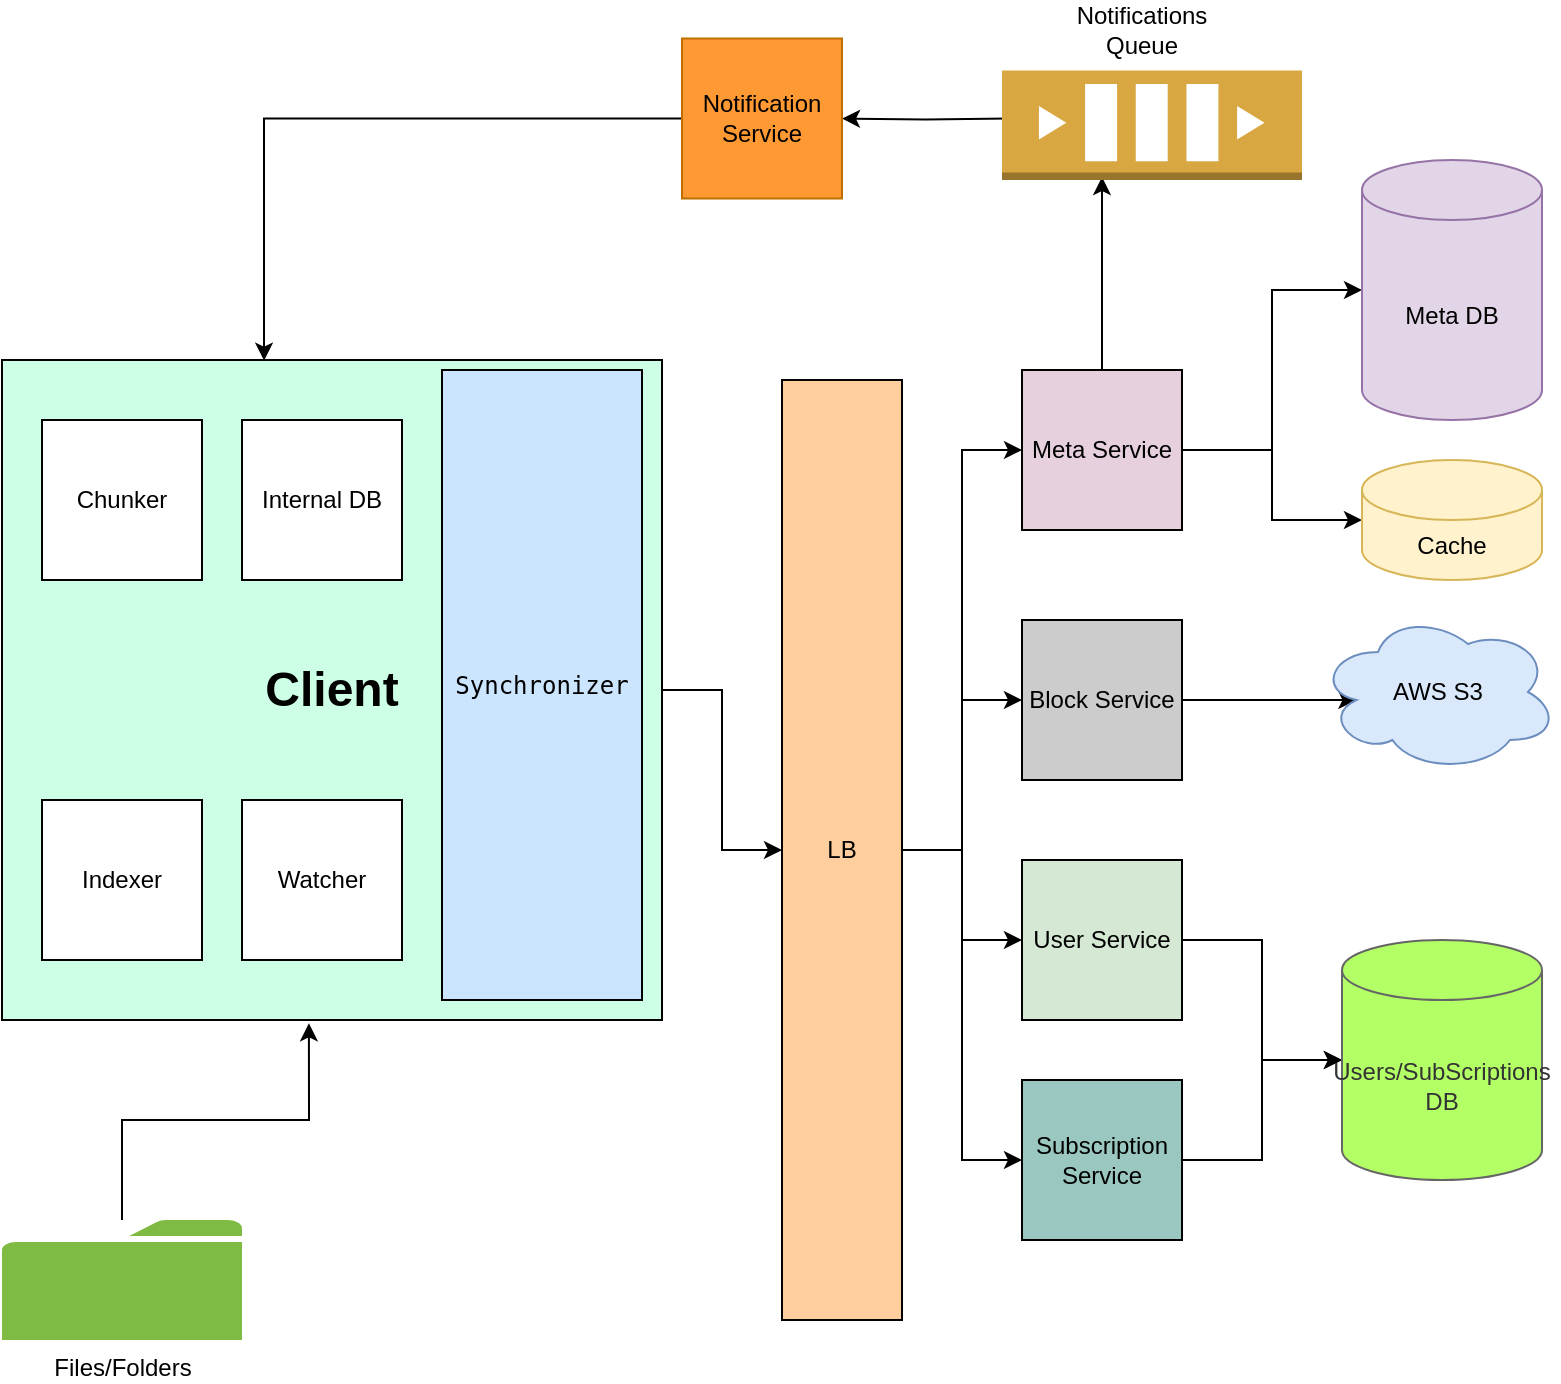 <mxfile version="20.2.7" type="github">
  <diagram id="wSEB3fK-XeF4CPHWAN03" name="Page-1">
    <mxGraphModel dx="1038" dy="1671" grid="1" gridSize="10" guides="1" tooltips="1" connect="1" arrows="1" fold="1" page="1" pageScale="1" pageWidth="850" pageHeight="1100" math="0" shadow="0">
      <root>
        <mxCell id="0" />
        <mxCell id="1" parent="0" />
        <mxCell id="wRP9L-mu9rGhEelxiZSA-36" style="edgeStyle=orthogonalEdgeStyle;rounded=0;orthogonalLoop=1;jettySize=auto;html=1;entryX=0.465;entryY=1.005;entryDx=0;entryDy=0;entryPerimeter=0;" parent="1" source="wRP9L-mu9rGhEelxiZSA-1" target="wRP9L-mu9rGhEelxiZSA-2" edge="1">
          <mxGeometry relative="1" as="geometry" />
        </mxCell>
        <mxCell id="wRP9L-mu9rGhEelxiZSA-1" value="Files/Folders" style="sketch=0;pointerEvents=1;shadow=0;dashed=0;html=1;strokeColor=none;labelPosition=center;verticalLabelPosition=bottom;verticalAlign=top;outlineConnect=0;align=center;shape=mxgraph.office.concepts.folder;fillColor=#7FBA42;" parent="1" vertex="1">
          <mxGeometry x="50" y="460" width="120" height="60" as="geometry" />
        </mxCell>
        <mxCell id="wRP9L-mu9rGhEelxiZSA-10" style="edgeStyle=orthogonalEdgeStyle;rounded=0;orthogonalLoop=1;jettySize=auto;html=1;exitX=1;exitY=0.5;exitDx=0;exitDy=0;entryX=0;entryY=0.5;entryDx=0;entryDy=0;" parent="1" source="wRP9L-mu9rGhEelxiZSA-2" target="wRP9L-mu9rGhEelxiZSA-11" edge="1">
          <mxGeometry relative="1" as="geometry">
            <mxPoint x="360" y="155" as="targetPoint" />
          </mxGeometry>
        </mxCell>
        <mxCell id="wRP9L-mu9rGhEelxiZSA-2" value="&lt;h1&gt;&lt;b&gt;Client&lt;/b&gt;&lt;/h1&gt;" style="whiteSpace=wrap;html=1;aspect=fixed;fillColor=#CCFFE6;" parent="1" vertex="1">
          <mxGeometry x="50" y="30" width="330" height="330" as="geometry" />
        </mxCell>
        <mxCell id="wRP9L-mu9rGhEelxiZSA-4" value="Chunker" style="whiteSpace=wrap;html=1;aspect=fixed;" parent="1" vertex="1">
          <mxGeometry x="70" y="60" width="80" height="80" as="geometry" />
        </mxCell>
        <mxCell id="wRP9L-mu9rGhEelxiZSA-5" value="Internal DB" style="whiteSpace=wrap;html=1;aspect=fixed;" parent="1" vertex="1">
          <mxGeometry x="170" y="60" width="80" height="80" as="geometry" />
        </mxCell>
        <mxCell id="wRP9L-mu9rGhEelxiZSA-6" value="Indexer" style="whiteSpace=wrap;html=1;aspect=fixed;" parent="1" vertex="1">
          <mxGeometry x="70" y="250" width="80" height="80" as="geometry" />
        </mxCell>
        <mxCell id="wRP9L-mu9rGhEelxiZSA-7" value="Watcher" style="whiteSpace=wrap;html=1;aspect=fixed;" parent="1" vertex="1">
          <mxGeometry x="170" y="250" width="80" height="80" as="geometry" />
        </mxCell>
        <mxCell id="wRP9L-mu9rGhEelxiZSA-17" style="edgeStyle=orthogonalEdgeStyle;rounded=0;orthogonalLoop=1;jettySize=auto;html=1;entryX=0;entryY=0.5;entryDx=0;entryDy=0;" parent="1" source="wRP9L-mu9rGhEelxiZSA-11" target="wRP9L-mu9rGhEelxiZSA-14" edge="1">
          <mxGeometry relative="1" as="geometry" />
        </mxCell>
        <mxCell id="wRP9L-mu9rGhEelxiZSA-19" style="edgeStyle=orthogonalEdgeStyle;rounded=0;orthogonalLoop=1;jettySize=auto;html=1;exitX=1;exitY=0.5;exitDx=0;exitDy=0;entryX=0;entryY=0.5;entryDx=0;entryDy=0;" parent="1" source="wRP9L-mu9rGhEelxiZSA-11" target="wRP9L-mu9rGhEelxiZSA-15" edge="1">
          <mxGeometry relative="1" as="geometry" />
        </mxCell>
        <mxCell id="wRP9L-mu9rGhEelxiZSA-20" style="edgeStyle=orthogonalEdgeStyle;rounded=0;orthogonalLoop=1;jettySize=auto;html=1;exitX=1;exitY=0.5;exitDx=0;exitDy=0;entryX=0;entryY=0.5;entryDx=0;entryDy=0;" parent="1" source="wRP9L-mu9rGhEelxiZSA-11" target="wRP9L-mu9rGhEelxiZSA-16" edge="1">
          <mxGeometry relative="1" as="geometry" />
        </mxCell>
        <mxCell id="wRP9L-mu9rGhEelxiZSA-21" style="edgeStyle=orthogonalEdgeStyle;rounded=0;orthogonalLoop=1;jettySize=auto;html=1;exitX=1;exitY=0.5;exitDx=0;exitDy=0;" parent="1" source="wRP9L-mu9rGhEelxiZSA-11" target="wRP9L-mu9rGhEelxiZSA-13" edge="1">
          <mxGeometry relative="1" as="geometry" />
        </mxCell>
        <mxCell id="wRP9L-mu9rGhEelxiZSA-11" value="LB" style="rounded=0;whiteSpace=wrap;html=1;fillColor=#FFCE9F;" parent="1" vertex="1">
          <mxGeometry x="440" y="40" width="60" height="470" as="geometry" />
        </mxCell>
        <mxCell id="wRP9L-mu9rGhEelxiZSA-12" value="&lt;pre&gt;Synchronizer&lt;/pre&gt;" style="rounded=0;whiteSpace=wrap;html=1;fillColor=#CCE5FF;" parent="1" vertex="1">
          <mxGeometry x="270" y="35" width="100" height="315" as="geometry" />
        </mxCell>
        <mxCell id="wRP9L-mu9rGhEelxiZSA-28" style="edgeStyle=orthogonalEdgeStyle;rounded=0;orthogonalLoop=1;jettySize=auto;html=1;exitX=1;exitY=0.5;exitDx=0;exitDy=0;entryX=0;entryY=0.5;entryDx=0;entryDy=0;entryPerimeter=0;" parent="1" source="wRP9L-mu9rGhEelxiZSA-13" target="wRP9L-mu9rGhEelxiZSA-27" edge="1">
          <mxGeometry relative="1" as="geometry" />
        </mxCell>
        <mxCell id="wRP9L-mu9rGhEelxiZSA-30" style="edgeStyle=orthogonalEdgeStyle;rounded=0;orthogonalLoop=1;jettySize=auto;html=1;exitX=1;exitY=0.5;exitDx=0;exitDy=0;entryX=0;entryY=0.5;entryDx=0;entryDy=0;entryPerimeter=0;" parent="1" source="wRP9L-mu9rGhEelxiZSA-13" target="wRP9L-mu9rGhEelxiZSA-29" edge="1">
          <mxGeometry relative="1" as="geometry" />
        </mxCell>
        <mxCell id="wRP9L-mu9rGhEelxiZSA-33" style="edgeStyle=orthogonalEdgeStyle;rounded=0;orthogonalLoop=1;jettySize=auto;html=1;exitX=0.5;exitY=0;exitDx=0;exitDy=0;entryX=0.5;entryY=1;entryDx=0;entryDy=0;entryPerimeter=0;" parent="1" source="wRP9L-mu9rGhEelxiZSA-13" edge="1">
          <mxGeometry relative="1" as="geometry">
            <mxPoint x="600" y="-61.5" as="targetPoint" />
          </mxGeometry>
        </mxCell>
        <mxCell id="wRP9L-mu9rGhEelxiZSA-13" value="Meta Service" style="whiteSpace=wrap;html=1;aspect=fixed;fillColor=#E6D0DE;" parent="1" vertex="1">
          <mxGeometry x="560" y="35" width="80" height="80" as="geometry" />
        </mxCell>
        <mxCell id="wRP9L-mu9rGhEelxiZSA-26" style="edgeStyle=orthogonalEdgeStyle;rounded=0;orthogonalLoop=1;jettySize=auto;html=1;exitX=1;exitY=0.5;exitDx=0;exitDy=0;entryX=0.16;entryY=0.55;entryDx=0;entryDy=0;entryPerimeter=0;" parent="1" source="wRP9L-mu9rGhEelxiZSA-14" target="wRP9L-mu9rGhEelxiZSA-25" edge="1">
          <mxGeometry relative="1" as="geometry" />
        </mxCell>
        <mxCell id="wRP9L-mu9rGhEelxiZSA-14" value="Block Service" style="whiteSpace=wrap;html=1;aspect=fixed;fillColor=#CCCCCC;" parent="1" vertex="1">
          <mxGeometry x="560" y="160" width="80" height="80" as="geometry" />
        </mxCell>
        <mxCell id="wRP9L-mu9rGhEelxiZSA-23" style="edgeStyle=orthogonalEdgeStyle;rounded=0;orthogonalLoop=1;jettySize=auto;html=1;entryX=0;entryY=0.5;entryDx=0;entryDy=0;entryPerimeter=0;" parent="1" source="wRP9L-mu9rGhEelxiZSA-15" target="wRP9L-mu9rGhEelxiZSA-22" edge="1">
          <mxGeometry relative="1" as="geometry" />
        </mxCell>
        <mxCell id="wRP9L-mu9rGhEelxiZSA-15" value="User Service" style="whiteSpace=wrap;html=1;aspect=fixed;fillColor=#D5E8D4;" parent="1" vertex="1">
          <mxGeometry x="560" y="280" width="80" height="80" as="geometry" />
        </mxCell>
        <mxCell id="wRP9L-mu9rGhEelxiZSA-24" style="edgeStyle=orthogonalEdgeStyle;rounded=0;orthogonalLoop=1;jettySize=auto;html=1;entryX=0;entryY=0.5;entryDx=0;entryDy=0;entryPerimeter=0;" parent="1" source="wRP9L-mu9rGhEelxiZSA-16" target="wRP9L-mu9rGhEelxiZSA-22" edge="1">
          <mxGeometry relative="1" as="geometry" />
        </mxCell>
        <mxCell id="wRP9L-mu9rGhEelxiZSA-16" value="Subscription Service" style="whiteSpace=wrap;html=1;aspect=fixed;fillColor=#9AC7BF;" parent="1" vertex="1">
          <mxGeometry x="560" y="390" width="80" height="80" as="geometry" />
        </mxCell>
        <mxCell id="wRP9L-mu9rGhEelxiZSA-22" value="Users/SubScriptions DB" style="shape=cylinder3;whiteSpace=wrap;html=1;boundedLbl=1;backgroundOutline=1;size=15;fillColor=#B3FF66;fontColor=#333333;strokeColor=#666666;" parent="1" vertex="1">
          <mxGeometry x="720" y="320" width="100" height="120" as="geometry" />
        </mxCell>
        <mxCell id="wRP9L-mu9rGhEelxiZSA-25" value="AWS S3" style="ellipse;shape=cloud;whiteSpace=wrap;html=1;fillColor=#dae8fc;strokeColor=#6c8ebf;" parent="1" vertex="1">
          <mxGeometry x="708" y="156" width="120" height="80" as="geometry" />
        </mxCell>
        <mxCell id="wRP9L-mu9rGhEelxiZSA-27" value="Cache" style="shape=cylinder3;whiteSpace=wrap;html=1;boundedLbl=1;backgroundOutline=1;size=15;fillColor=#fff2cc;strokeColor=#d6b656;" parent="1" vertex="1">
          <mxGeometry x="730" y="80" width="90" height="60" as="geometry" />
        </mxCell>
        <mxCell id="wRP9L-mu9rGhEelxiZSA-29" value="Meta DB" style="shape=cylinder3;whiteSpace=wrap;html=1;boundedLbl=1;backgroundOutline=1;size=15;fillColor=#e1d5e7;strokeColor=#9673a6;" parent="1" vertex="1">
          <mxGeometry x="730" y="-70" width="90" height="130" as="geometry" />
        </mxCell>
        <mxCell id="wRP9L-mu9rGhEelxiZSA-34" style="edgeStyle=orthogonalEdgeStyle;rounded=0;orthogonalLoop=1;jettySize=auto;html=1;exitX=0;exitY=0.5;exitDx=0;exitDy=0;exitPerimeter=0;" parent="1" target="wRP9L-mu9rGhEelxiZSA-32" edge="1">
          <mxGeometry relative="1" as="geometry">
            <mxPoint x="553.5" y="-90.75" as="sourcePoint" />
          </mxGeometry>
        </mxCell>
        <mxCell id="wRP9L-mu9rGhEelxiZSA-35" style="edgeStyle=orthogonalEdgeStyle;rounded=0;orthogonalLoop=1;jettySize=auto;html=1;entryX=0.397;entryY=0.001;entryDx=0;entryDy=0;entryPerimeter=0;" parent="1" source="wRP9L-mu9rGhEelxiZSA-32" target="wRP9L-mu9rGhEelxiZSA-2" edge="1">
          <mxGeometry relative="1" as="geometry" />
        </mxCell>
        <mxCell id="wRP9L-mu9rGhEelxiZSA-32" value="Notification Service" style="whiteSpace=wrap;html=1;aspect=fixed;fillColor=#FF9933;fontColor=#000000;strokeColor=#BD7000;" parent="1" vertex="1">
          <mxGeometry x="390" y="-130.75" width="80" height="80" as="geometry" />
        </mxCell>
        <mxCell id="FUEVw1jm6FsgawzOPVOL-2" value="Notifications Queue" style="text;html=1;strokeColor=none;fillColor=none;align=center;verticalAlign=middle;whiteSpace=wrap;rounded=0;" vertex="1" parent="1">
          <mxGeometry x="580" y="-150" width="80" height="30" as="geometry" />
        </mxCell>
        <mxCell id="FUEVw1jm6FsgawzOPVOL-3" value="" style="outlineConnect=0;dashed=0;verticalLabelPosition=bottom;verticalAlign=top;align=center;html=1;shape=mxgraph.aws3.queue;fillColor=#D9A741;gradientColor=none;" vertex="1" parent="1">
          <mxGeometry x="550" y="-114.75" width="150" height="54.75" as="geometry" />
        </mxCell>
      </root>
    </mxGraphModel>
  </diagram>
</mxfile>
